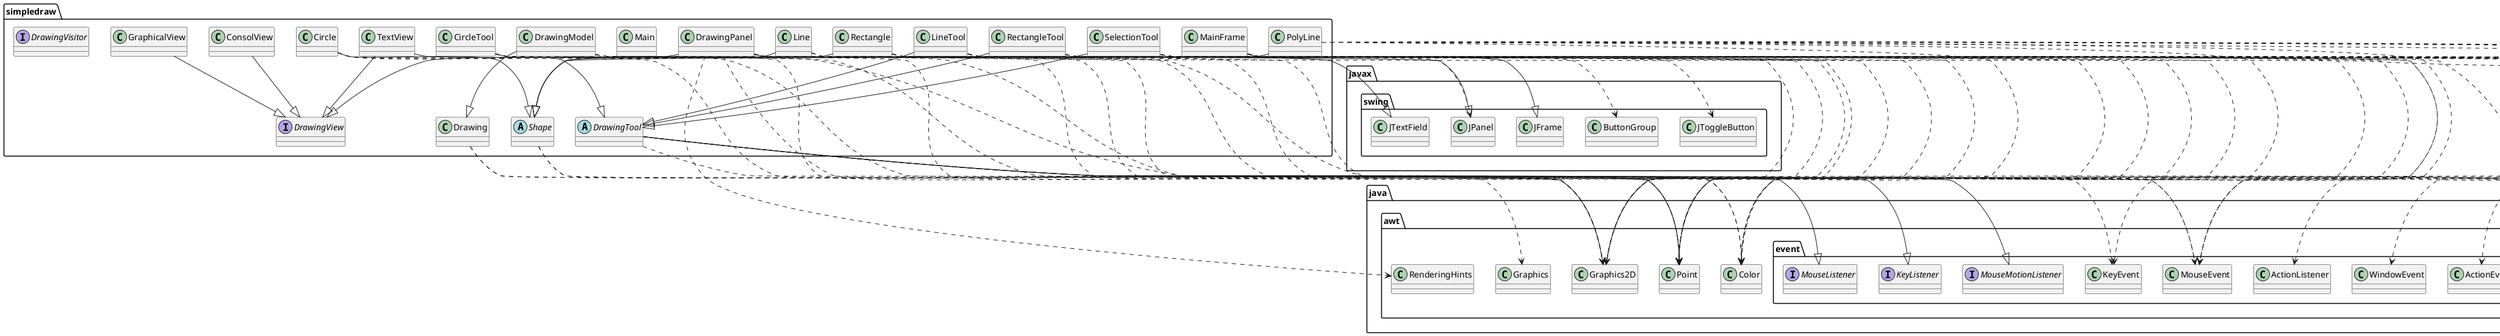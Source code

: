 @startuml
abstract class simpledraw.DrawingTool
abstract class simpledraw.Shape
annotation java.lang.Override
class java.awt.AWTEvent
class java.awt.BorderLayout
class java.awt.Color
class java.awt.Cursor
class java.awt.Dimension
class java.awt.FlowLayout
class java.awt.Graphics
class java.awt.Graphics2D
class java.awt.Point
class java.awt.Rectangle
class java.awt.RenderingHints
class java.awt.event.ActionEvent
class java.awt.event.ActionListener
class java.awt.event.KeyEvent
class java.awt.event.MouseEvent
class java.awt.event.WindowEvent
class java.util.ArrayList
class java.util.Collection
class java.util.Iterator
class java.util.LinkedList
class java.util.List
class javax.swing.ButtonGroup
class javax.swing.JFrame
class javax.swing.JPanel
class javax.swing.JTextField
class javax.swing.JToggleButton
class simpledraw.Circle
class simpledraw.CircleTool
class simpledraw.ConsolView
class simpledraw.Drawing
class simpledraw.DrawingModel
class simpledraw.DrawingPanel
class simpledraw.GraphicalView
class simpledraw.Line
class simpledraw.LineTool
class simpledraw.Main
class simpledraw.MainFrame
class simpledraw.PolyLine
class simpledraw.Rectangle
class simpledraw.RectangleTool
class simpledraw.SelectionTool
class simpledraw.TextView
interface java.awt.event.KeyListener
interface java.awt.event.MouseListener
interface java.awt.event.MouseMotionListener
interface simpledraw.DrawingView
interface simpledraw.DrawingVisitor
simpledraw.DrawingTool ..> java.awt.Graphics2D
simpledraw.DrawingTool ..> java.awt.event.KeyEvent
simpledraw.DrawingTool ..> java.awt.event.MouseEvent
simpledraw.DrawingTool --|> java.awt.event.KeyListener
simpledraw.DrawingTool --|> java.awt.event.MouseListener
simpledraw.DrawingTool --|> java.awt.event.MouseMotionListener
simpledraw.Shape ..> java.awt.Graphics2D
simpledraw.Shape ..> java.awt.Point
simpledraw.Circle --|> simpledraw.Shape
simpledraw.Circle ..> java.awt.Color
simpledraw.Circle ..> java.awt.Graphics2D
simpledraw.Circle ..> java.awt.Point
simpledraw.CircleTool --|> simpledraw.DrawingTool
simpledraw.CircleTool ..> java.awt.Color
simpledraw.CircleTool ..> java.awt.Cursor
simpledraw.CircleTool ..> java.awt.Graphics2D
simpledraw.CircleTool ..> java.awt.Point
simpledraw.CircleTool ..> java.awt.event.MouseEvent
simpledraw.ConsolView --|> simpledraw.DrawingView
simpledraw.Drawing ..> java.awt.Graphics2D
simpledraw.Drawing ..> java.awt.Point
simpledraw.DrawingModel ..> java.lang.Override
simpledraw.DrawingModel ..> java.awt.Point
simpledraw.DrawingModel ..> java.util.LinkedList
simpledraw.DrawingModel ..> java.util.List
simpledraw.DrawingModel --|> simpledraw.Drawing
simpledraw.DrawingPanel ..> java.awt.Cursor
simpledraw.DrawingPanel ..> java.awt.Graphics
simpledraw.DrawingPanel ..> java.awt.Graphics2D
simpledraw.DrawingPanel ..> java.awt.RenderingHints
simpledraw.DrawingPanel --|> javax.swing.JPanel
simpledraw.DrawingPanel --|> simpledraw.DrawingView
simpledraw.GraphicalView --|> simpledraw.DrawingView
simpledraw.Line --|> simpledraw.Shape
simpledraw.Line ..> java.awt.Color
simpledraw.Line ..> java.awt.Graphics2D
simpledraw.Line ..> java.awt.Point
simpledraw.LineTool --|> simpledraw.DrawingTool
simpledraw.LineTool ..> java.awt.Color
simpledraw.LineTool ..> java.awt.Cursor
simpledraw.LineTool ..> java.awt.Graphics2D
simpledraw.LineTool ..> java.awt.Point
simpledraw.LineTool ..> java.awt.event.MouseEvent
simpledraw.MainFrame ..> java.awt.AWTEvent
simpledraw.MainFrame ..> java.awt.BorderLayout
simpledraw.MainFrame ..> java.awt.Dimension
simpledraw.MainFrame ..> java.awt.FlowLayout
simpledraw.MainFrame ..> java.awt.event.ActionEvent
simpledraw.MainFrame ..> java.awt.event.ActionListener
simpledraw.MainFrame ..> java.awt.event.WindowEvent
simpledraw.MainFrame ..> javax.swing.ButtonGroup
simpledraw.MainFrame --|> javax.swing.JFrame
simpledraw.MainFrame ..> javax.swing.JPanel
simpledraw.MainFrame ..> javax.swing.JToggleButton
simpledraw.PolyLine --|> simpledraw.Shape
simpledraw.PolyLine ..> java.awt.Color
simpledraw.PolyLine ..> java.awt.Graphics2D
simpledraw.PolyLine ..> java.awt.Point
simpledraw.PolyLine ..> java.awt.Rectangle
simpledraw.PolyLine ..> java.util.ArrayList
simpledraw.PolyLine ..> java.util.Collection
simpledraw.PolyLine ..> java.util.Iterator
simpledraw.PolyLine ..> java.util.List
simpledraw.Rectangle --|> simpledraw.Shape
simpledraw.Rectangle ..> java.lang.Override
simpledraw.Rectangle ..> java.awt.Color
simpledraw.Rectangle ..> java.awt.Graphics2D
simpledraw.Rectangle ..> java.awt.Point
simpledraw.RectangleTool --|> simpledraw.DrawingTool
simpledraw.RectangleTool ..> java.lang.Override
simpledraw.RectangleTool ..> java.awt.Graphics2D
simpledraw.RectangleTool ..> java.awt.Point
simpledraw.RectangleTool ..> java.awt.event.MouseEvent
simpledraw.SelectionTool --|> simpledraw.DrawingTool
simpledraw.SelectionTool ..> java.awt.Cursor
simpledraw.SelectionTool ..> java.awt.Graphics2D
simpledraw.SelectionTool ..> java.awt.Point
simpledraw.SelectionTool ..> java.awt.Rectangle
simpledraw.SelectionTool ..> java.awt.event.KeyEvent
simpledraw.SelectionTool ..> java.awt.event.MouseEvent
simpledraw.TextView --|> javax.swing.JTextField
simpledraw.TextView --|> simpledraw.DrawingView
@enduml